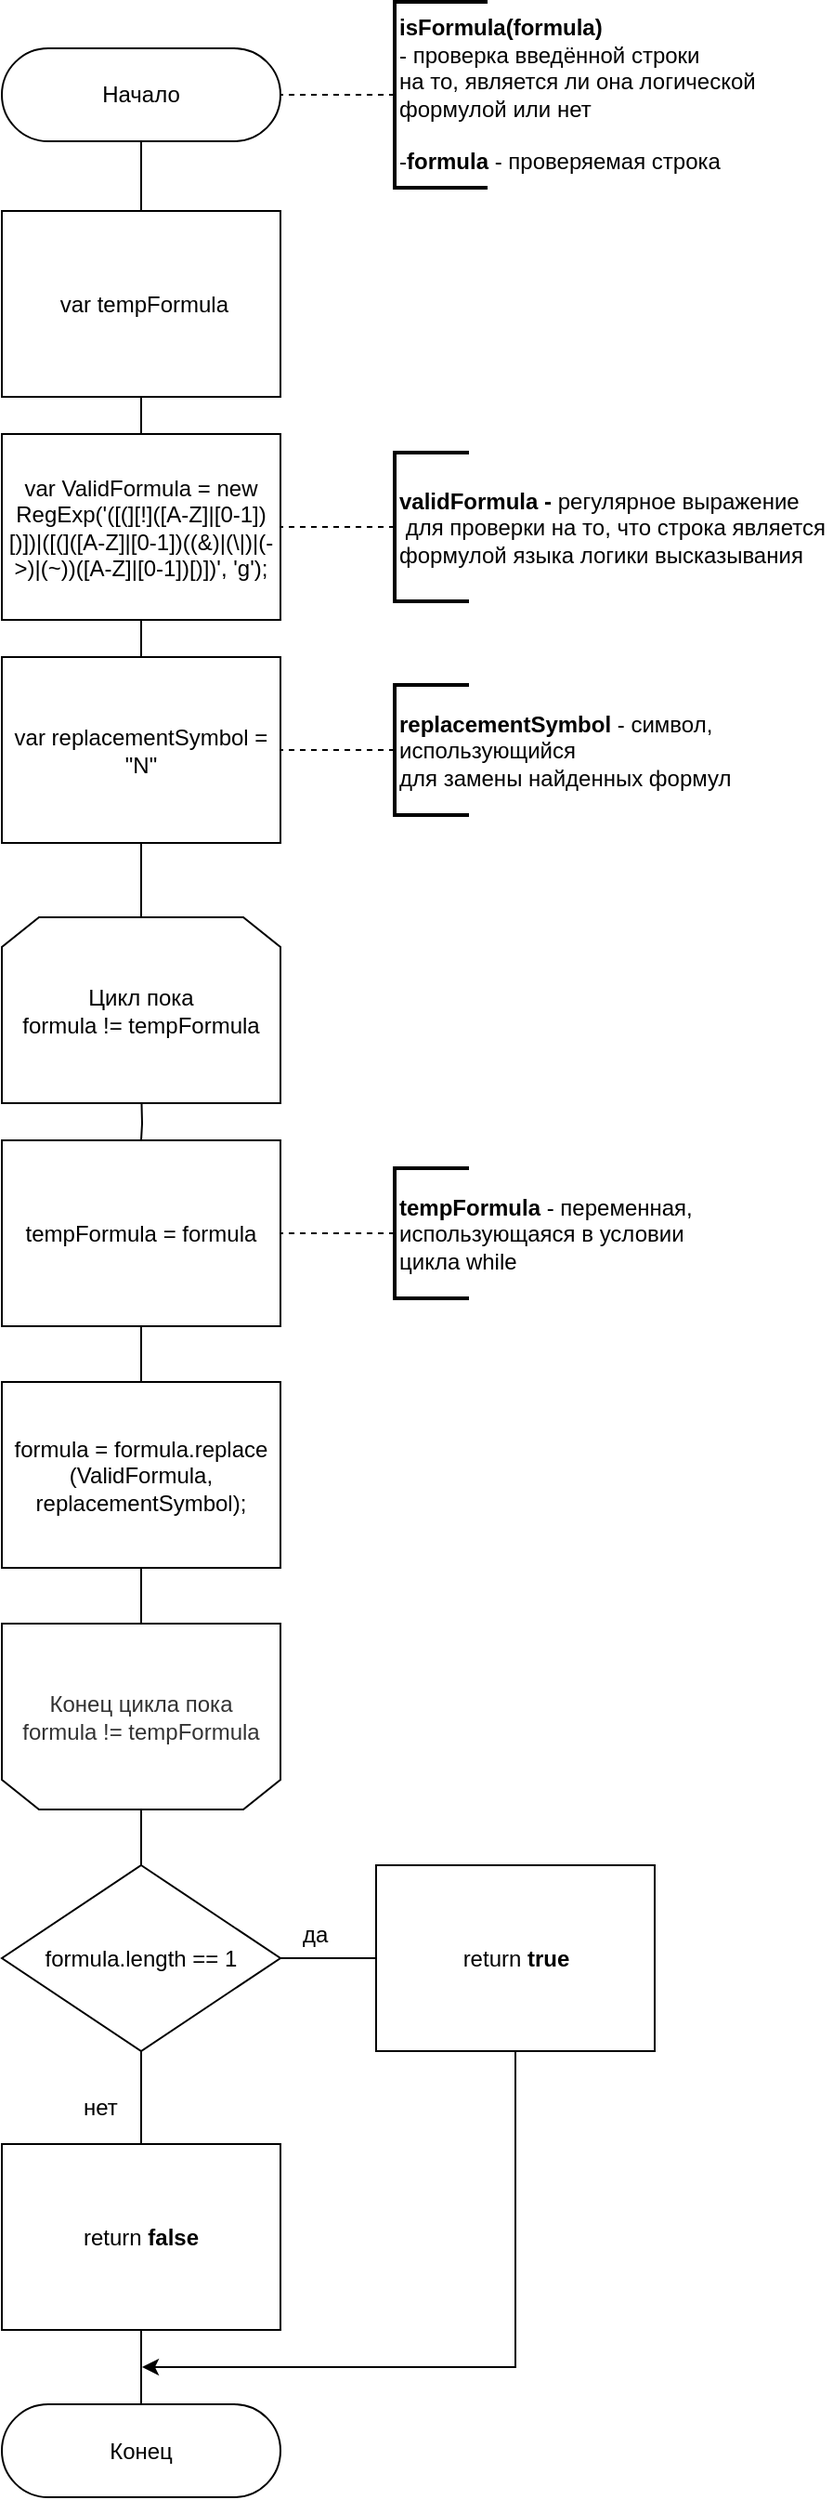 <mxfile version="13.0.9" type="device"><diagram id="1t7p6Hh3cURHB-4DBX0M" name="Page-1"><mxGraphModel dx="868" dy="401" grid="1" gridSize="10" guides="1" tooltips="1" connect="1" arrows="1" fold="1" page="1" pageScale="1" pageWidth="827" pageHeight="1169" math="0" shadow="0"><root><mxCell id="0"/><mxCell id="1" parent="0"/><mxCell id="aUrjmWOojp8BeVGfz8_i-4" value="&amp;nbsp;var tempFormula" style="rounded=0;whiteSpace=wrap;html=1;fillColor=#ffffff;" parent="1" vertex="1"><mxGeometry x="210" y="192.5" width="150" height="100" as="geometry"/></mxCell><mxCell id="wftsDE6Xnce6qw5ayikK-25" value="" style="edgeStyle=orthogonalEdgeStyle;rounded=0;orthogonalLoop=1;jettySize=auto;html=1;endArrow=none;endFill=0;" parent="1" target="aUrjmWOojp8BeVGfz8_i-23" edge="1"><mxGeometry relative="1" as="geometry"><mxPoint x="285" y="662.5" as="sourcePoint"/></mxGeometry></mxCell><mxCell id="aUrjmWOojp8BeVGfz8_i-21" value="Цикл пока&lt;br&gt;formula != tempFormula&lt;br&gt;" style="shape=loopLimit;whiteSpace=wrap;html=1;" parent="1" vertex="1"><mxGeometry x="210" y="572.5" width="150" height="100" as="geometry"/></mxCell><mxCell id="gYl9sZtGoyjivk_3GHHZ-14" style="edgeStyle=orthogonalEdgeStyle;rounded=0;orthogonalLoop=1;jettySize=auto;html=1;endArrow=none;endFill=0;" parent="1" source="aUrjmWOojp8BeVGfz8_i-22" target="wftsDE6Xnce6qw5ayikK-28" edge="1"><mxGeometry relative="1" as="geometry"/></mxCell><mxCell id="aUrjmWOojp8BeVGfz8_i-22" value="Конец цикла пока&lt;br&gt;formula != tempFormula" style="shape=loopLimit;whiteSpace=wrap;html=1;rotation=0;textOpacity=80;direction=east;flipH=0;flipV=1;" parent="1" vertex="1"><mxGeometry x="210" y="952.5" width="150" height="100" as="geometry"/></mxCell><mxCell id="aUrjmWOojp8BeVGfz8_i-23" value="tempFormula = formula" style="rounded=0;whiteSpace=wrap;html=1;" parent="1" vertex="1"><mxGeometry x="210" y="692.5" width="150" height="100" as="geometry"/></mxCell><mxCell id="aUrjmWOojp8BeVGfz8_i-25" value="formula = formula.replace&lt;br&gt;(ValidFormula, replacementSymbol);" style="rounded=0;whiteSpace=wrap;html=1;" parent="1" vertex="1"><mxGeometry x="210" y="822.5" width="150" height="100" as="geometry"/></mxCell><mxCell id="wftsDE6Xnce6qw5ayikK-51" value="" style="edgeStyle=orthogonalEdgeStyle;rounded=0;orthogonalLoop=1;jettySize=auto;html=1;endArrow=none;endFill=0;" parent="1" source="wftsDE6Xnce6qw5ayikK-1" target="aUrjmWOojp8BeVGfz8_i-4" edge="1"><mxGeometry relative="1" as="geometry"/></mxCell><mxCell id="wftsDE6Xnce6qw5ayikK-1" value="Начало&lt;br&gt;" style="whiteSpace=wrap;html=1;rounded=1;arcSize=50;align=center;verticalAlign=middle;container=1;recursiveResize=0;strokeWidth=1;autosize=1;spacing=4;treeFolding=1;" parent="1" vertex="1"><mxGeometry x="210" y="105" width="150" height="50" as="geometry"/></mxCell><mxCell id="wftsDE6Xnce6qw5ayikK-3" style="edgeStyle=orthogonalEdgeStyle;rounded=0;orthogonalLoop=1;jettySize=auto;html=1;endArrow=none;endFill=0;dashed=1;" parent="1" source="wftsDE6Xnce6qw5ayikK-2" target="wftsDE6Xnce6qw5ayikK-1" edge="1"><mxGeometry relative="1" as="geometry"/></mxCell><mxCell id="wftsDE6Xnce6qw5ayikK-2" value="&lt;div style=&quot;text-align: left&quot;&gt;&lt;b&gt;isFormula(formula)&lt;/b&gt;&lt;/div&gt;&lt;div style=&quot;text-align: left&quot;&gt;- проверка введённой строки&amp;nbsp;&lt;/div&gt;&lt;div style=&quot;text-align: left&quot;&gt;на то,&amp;nbsp;&lt;span&gt;является ли она логической&amp;nbsp;&lt;/span&gt;&lt;/div&gt;&lt;div style=&quot;text-align: left&quot;&gt;&lt;span&gt;формулой&amp;nbsp;&lt;/span&gt;&lt;span&gt;или нет&lt;/span&gt;&lt;/div&gt;&lt;div style=&quot;text-align: left&quot;&gt;&lt;span&gt;&lt;br&gt;&lt;/span&gt;&lt;/div&gt;&lt;div style=&quot;text-align: left&quot;&gt;-&lt;b&gt;formula&lt;/b&gt;&amp;nbsp;- проверяемая строка&lt;/div&gt;" style="strokeWidth=2;html=1;shape=mxgraph.flowchart.annotation_1;align=left;pointerEvents=1" parent="1" vertex="1"><mxGeometry x="421.5" y="80" width="50" height="100" as="geometry"/></mxCell><mxCell id="wftsDE6Xnce6qw5ayikK-18" value="" style="edgeStyle=orthogonalEdgeStyle;rounded=0;orthogonalLoop=1;jettySize=auto;html=1;endArrow=none;endFill=0;" parent="1" source="wftsDE6Xnce6qw5ayikK-10" target="wftsDE6Xnce6qw5ayikK-16" edge="1"><mxGeometry relative="1" as="geometry"/></mxCell><mxCell id="wftsDE6Xnce6qw5ayikK-10" value="var ValidFormula = new RegExp('([(][!]([A-Z]|[0-1])[)])|([(]([A-Z]|[0-1])((&amp;amp;)|(\\|)|(-&amp;gt;)|(~))([A-Z]|[0-1])[)])', 'g');" style="rounded=0;whiteSpace=wrap;html=1;" parent="1" vertex="1"><mxGeometry x="210" y="312.5" width="150" height="100" as="geometry"/></mxCell><mxCell id="wftsDE6Xnce6qw5ayikK-14" style="edgeStyle=orthogonalEdgeStyle;rounded=0;orthogonalLoop=1;jettySize=auto;html=1;entryX=1;entryY=0.5;entryDx=0;entryDy=0;endArrow=none;endFill=0;dashed=1;" parent="1" source="wftsDE6Xnce6qw5ayikK-13" target="wftsDE6Xnce6qw5ayikK-10" edge="1"><mxGeometry relative="1" as="geometry"/></mxCell><mxCell id="wftsDE6Xnce6qw5ayikK-13" value="&lt;div style=&quot;text-align: left&quot;&gt;&lt;b&gt;validFormula -&lt;/b&gt;&amp;nbsp;регулярное выражение&lt;/div&gt;&lt;div style=&quot;text-align: left&quot;&gt;&amp;nbsp;для&amp;nbsp;&lt;span&gt;проверки на то,&amp;nbsp;&lt;/span&gt;&lt;span&gt;что строка является&amp;nbsp;&lt;/span&gt;&lt;/div&gt;&lt;div style=&quot;text-align: left&quot;&gt;&lt;span&gt;формулой языка логики высказывания&lt;/span&gt;&lt;/div&gt;" style="strokeWidth=2;html=1;shape=mxgraph.flowchart.annotation_1;align=left;pointerEvents=1" parent="1" vertex="1"><mxGeometry x="421.5" y="322.5" width="40" height="80" as="geometry"/></mxCell><mxCell id="wftsDE6Xnce6qw5ayikK-23" value="" style="edgeStyle=orthogonalEdgeStyle;rounded=0;orthogonalLoop=1;jettySize=auto;html=1;endArrow=none;endFill=0;" parent="1" source="wftsDE6Xnce6qw5ayikK-16" target="aUrjmWOojp8BeVGfz8_i-21" edge="1"><mxGeometry relative="1" as="geometry"/></mxCell><mxCell id="wftsDE6Xnce6qw5ayikK-16" value="var replacementSymbol = &quot;N&quot;" style="rounded=0;whiteSpace=wrap;html=1;" parent="1" vertex="1"><mxGeometry x="210" y="432.5" width="150" height="100" as="geometry"/></mxCell><mxCell id="wftsDE6Xnce6qw5ayikK-21" value="" style="edgeStyle=orthogonalEdgeStyle;rounded=0;orthogonalLoop=1;jettySize=auto;html=1;endArrow=none;endFill=0;dashed=1;" parent="1" source="wftsDE6Xnce6qw5ayikK-19" target="wftsDE6Xnce6qw5ayikK-16" edge="1"><mxGeometry relative="1" as="geometry"/></mxCell><mxCell id="wftsDE6Xnce6qw5ayikK-19" value="&lt;b&gt;replacementSymbol&lt;/b&gt;&amp;nbsp;- символ,&lt;br&gt;использующийся&lt;br&gt;для замены найденных формул&lt;br&gt;" style="strokeWidth=2;html=1;shape=mxgraph.flowchart.annotation_1;align=left;pointerEvents=1" parent="1" vertex="1"><mxGeometry x="421.5" y="447.5" width="40" height="70" as="geometry"/></mxCell><mxCell id="gYl9sZtGoyjivk_3GHHZ-1" style="edgeStyle=orthogonalEdgeStyle;rounded=0;orthogonalLoop=1;jettySize=auto;html=1;endArrow=none;endFill=0;" parent="1" source="wftsDE6Xnce6qw5ayikK-28" target="wftsDE6Xnce6qw5ayikK-69" edge="1"><mxGeometry relative="1" as="geometry"/></mxCell><mxCell id="gYl9sZtGoyjivk_3GHHZ-4" style="edgeStyle=orthogonalEdgeStyle;rounded=0;orthogonalLoop=1;jettySize=auto;html=1;endArrow=none;endFill=0;" parent="1" source="wftsDE6Xnce6qw5ayikK-28" target="wftsDE6Xnce6qw5ayikK-68" edge="1"><mxGeometry relative="1" as="geometry"/></mxCell><mxCell id="wftsDE6Xnce6qw5ayikK-28" value="formula.length == 1" style="strokeWidth=1;html=1;shape=mxgraph.flowchart.decision;whiteSpace=wrap;" parent="1" vertex="1"><mxGeometry x="210" y="1082.5" width="150" height="100" as="geometry"/></mxCell><mxCell id="wftsDE6Xnce6qw5ayikK-43" value="нет" style="text;html=1;resizable=0;points=[];autosize=1;align=left;verticalAlign=top;spacingTop=-4;" parent="1" vertex="1"><mxGeometry x="251.5" y="1202.5" width="30" height="20" as="geometry"/></mxCell><mxCell id="wftsDE6Xnce6qw5ayikK-61" value="" style="edgeStyle=orthogonalEdgeStyle;rounded=0;orthogonalLoop=1;jettySize=auto;html=1;endArrow=none;endFill=0;dashed=1;" parent="1" source="wftsDE6Xnce6qw5ayikK-60" target="aUrjmWOojp8BeVGfz8_i-23" edge="1"><mxGeometry relative="1" as="geometry"/></mxCell><mxCell id="wftsDE6Xnce6qw5ayikK-60" value="&lt;b&gt;tempFormula&amp;nbsp;&lt;/b&gt;- переменная,&lt;br&gt;использующаяся в условии&lt;br&gt;цикла while&lt;br&gt;" style="strokeWidth=2;html=1;shape=mxgraph.flowchart.annotation_1;align=left;pointerEvents=1" parent="1" vertex="1"><mxGeometry x="421.5" y="707.5" width="40" height="70" as="geometry"/></mxCell><mxCell id="wftsDE6Xnce6qw5ayikK-65" value="Конец&lt;br&gt;" style="whiteSpace=wrap;html=1;rounded=1;arcSize=50;align=center;verticalAlign=middle;container=1;recursiveResize=0;strokeWidth=1;autosize=1;spacing=4;treeFolding=1;" parent="1" vertex="1"><mxGeometry x="210" y="1372.5" width="150" height="50" as="geometry"/></mxCell><mxCell id="wftsDE6Xnce6qw5ayikK-68" value="return &lt;b&gt;true&lt;/b&gt;" style="rounded=0;whiteSpace=wrap;html=1;strokeWidth=1;" parent="1" vertex="1"><mxGeometry x="411.5" y="1082.5" width="150" height="100" as="geometry"/></mxCell><mxCell id="gYl9sZtGoyjivk_3GHHZ-7" style="edgeStyle=orthogonalEdgeStyle;rounded=0;orthogonalLoop=1;jettySize=auto;html=1;endArrow=none;endFill=0;" parent="1" source="wftsDE6Xnce6qw5ayikK-69" target="wftsDE6Xnce6qw5ayikK-65" edge="1"><mxGeometry relative="1" as="geometry"/></mxCell><mxCell id="wftsDE6Xnce6qw5ayikK-69" value="return &lt;b&gt;false&lt;/b&gt;" style="rounded=0;whiteSpace=wrap;html=1;strokeWidth=1;" parent="1" vertex="1"><mxGeometry x="210" y="1232.5" width="150" height="100" as="geometry"/></mxCell><mxCell id="XlP5Pbarw9RE5tByIQ5L-1" value="" style="endArrow=none;html=1;entryX=0.5;entryY=0;entryDx=0;entryDy=0;exitX=0.5;exitY=1;exitDx=0;exitDy=0;endFill=0;" parent="1" source="aUrjmWOojp8BeVGfz8_i-4" target="wftsDE6Xnce6qw5ayikK-10" edge="1"><mxGeometry width="50" height="50" relative="1" as="geometry"><mxPoint x="371.5" y="592.5" as="sourcePoint"/><mxPoint x="421.5" y="542.5" as="targetPoint"/></mxGeometry></mxCell><mxCell id="XlP5Pbarw9RE5tByIQ5L-3" value="" style="endArrow=none;html=1;entryX=0.5;entryY=0;entryDx=0;entryDy=0;exitX=0.5;exitY=1;exitDx=0;exitDy=0;endFill=0;" parent="1" source="aUrjmWOojp8BeVGfz8_i-23" target="aUrjmWOojp8BeVGfz8_i-25" edge="1"><mxGeometry width="50" height="50" relative="1" as="geometry"><mxPoint x="523.5" y="1022.5" as="sourcePoint"/><mxPoint x="441.5" y="1152.5" as="targetPoint"/></mxGeometry></mxCell><mxCell id="XlP5Pbarw9RE5tByIQ5L-4" value="" style="endArrow=none;html=1;exitX=0.5;exitY=1;exitDx=0;exitDy=0;endFill=0;" parent="1" source="aUrjmWOojp8BeVGfz8_i-25" target="aUrjmWOojp8BeVGfz8_i-22" edge="1"><mxGeometry width="50" height="50" relative="1" as="geometry"><mxPoint x="391.5" y="1172.5" as="sourcePoint"/><mxPoint x="441.5" y="1122.5" as="targetPoint"/></mxGeometry></mxCell><mxCell id="wftsDE6Xnce6qw5ayikK-46" value="да&lt;br&gt;" style="text;html=1;resizable=0;points=[];autosize=1;align=left;verticalAlign=top;spacingTop=-4;" parent="1" vertex="1"><mxGeometry x="370" y="1110" width="30" height="20" as="geometry"/></mxCell><mxCell id="gYl9sZtGoyjivk_3GHHZ-12" style="edgeStyle=orthogonalEdgeStyle;rounded=0;orthogonalLoop=1;jettySize=auto;html=1;exitX=0.5;exitY=1;exitDx=0;exitDy=0;" parent="1" source="wftsDE6Xnce6qw5ayikK-68" edge="1"><mxGeometry relative="1" as="geometry"><mxPoint x="295" y="1342.5" as="sourcePoint"/><mxPoint x="285.5" y="1352.5" as="targetPoint"/><Array as="points"><mxPoint x="486.5" y="1352.5"/><mxPoint x="360.5" y="1352.5"/></Array></mxGeometry></mxCell></root></mxGraphModel></diagram></mxfile>